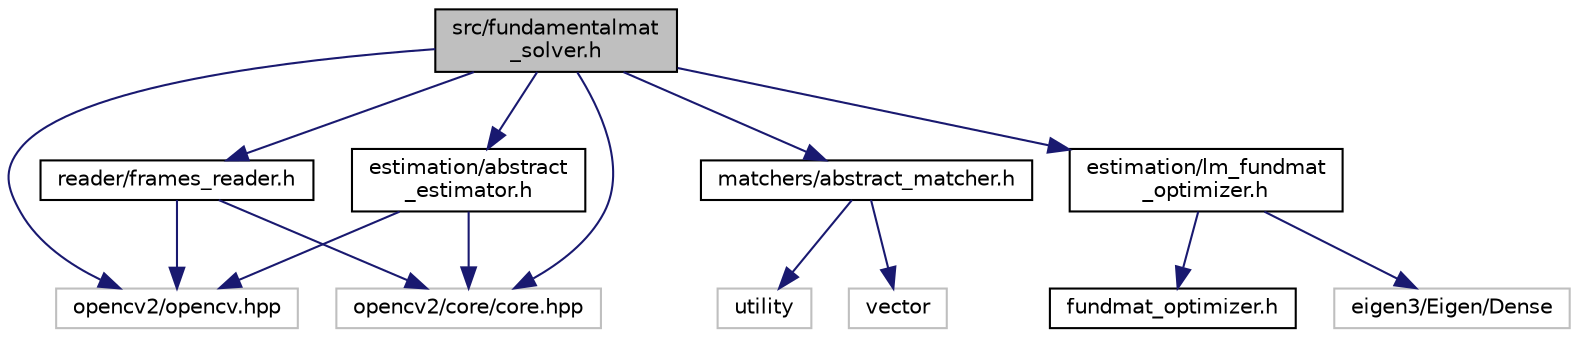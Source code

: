 digraph "src/fundamentalmat_solver.h"
{
  edge [fontname="Helvetica",fontsize="10",labelfontname="Helvetica",labelfontsize="10"];
  node [fontname="Helvetica",fontsize="10",shape=record];
  Node1 [label="src/fundamentalmat\l_solver.h",height=0.2,width=0.4,color="black", fillcolor="grey75", style="filled", fontcolor="black"];
  Node1 -> Node2 [color="midnightblue",fontsize="10",style="solid",fontname="Helvetica"];
  Node2 [label="reader/frames_reader.h",height=0.2,width=0.4,color="black", fillcolor="white", style="filled",URL="$frames__reader_8h.html"];
  Node2 -> Node3 [color="midnightblue",fontsize="10",style="solid",fontname="Helvetica"];
  Node3 [label="opencv2/opencv.hpp",height=0.2,width=0.4,color="grey75", fillcolor="white", style="filled"];
  Node2 -> Node4 [color="midnightblue",fontsize="10",style="solid",fontname="Helvetica"];
  Node4 [label="opencv2/core/core.hpp",height=0.2,width=0.4,color="grey75", fillcolor="white", style="filled"];
  Node1 -> Node3 [color="midnightblue",fontsize="10",style="solid",fontname="Helvetica"];
  Node1 -> Node4 [color="midnightblue",fontsize="10",style="solid",fontname="Helvetica"];
  Node1 -> Node5 [color="midnightblue",fontsize="10",style="solid",fontname="Helvetica"];
  Node5 [label="matchers/abstract_matcher.h",height=0.2,width=0.4,color="black", fillcolor="white", style="filled",URL="$abstract__matcher_8h.html"];
  Node5 -> Node6 [color="midnightblue",fontsize="10",style="solid",fontname="Helvetica"];
  Node6 [label="utility",height=0.2,width=0.4,color="grey75", fillcolor="white", style="filled"];
  Node5 -> Node7 [color="midnightblue",fontsize="10",style="solid",fontname="Helvetica"];
  Node7 [label="vector",height=0.2,width=0.4,color="grey75", fillcolor="white", style="filled"];
  Node1 -> Node8 [color="midnightblue",fontsize="10",style="solid",fontname="Helvetica"];
  Node8 [label="estimation/lm_fundmat\l_optimizer.h",height=0.2,width=0.4,color="black", fillcolor="white", style="filled",URL="$lm__fundmat__optimizer_8h.html"];
  Node8 -> Node9 [color="midnightblue",fontsize="10",style="solid",fontname="Helvetica"];
  Node9 [label="fundmat_optimizer.h",height=0.2,width=0.4,color="black", fillcolor="white", style="filled",URL="$fundmat__optimizer_8h.html"];
  Node8 -> Node10 [color="midnightblue",fontsize="10",style="solid",fontname="Helvetica"];
  Node10 [label="eigen3/Eigen/Dense",height=0.2,width=0.4,color="grey75", fillcolor="white", style="filled"];
  Node1 -> Node11 [color="midnightblue",fontsize="10",style="solid",fontname="Helvetica"];
  Node11 [label="estimation/abstract\l_estimator.h",height=0.2,width=0.4,color="black", fillcolor="white", style="filled",URL="$abstract__estimator_8h.html"];
  Node11 -> Node3 [color="midnightblue",fontsize="10",style="solid",fontname="Helvetica"];
  Node11 -> Node4 [color="midnightblue",fontsize="10",style="solid",fontname="Helvetica"];
}
